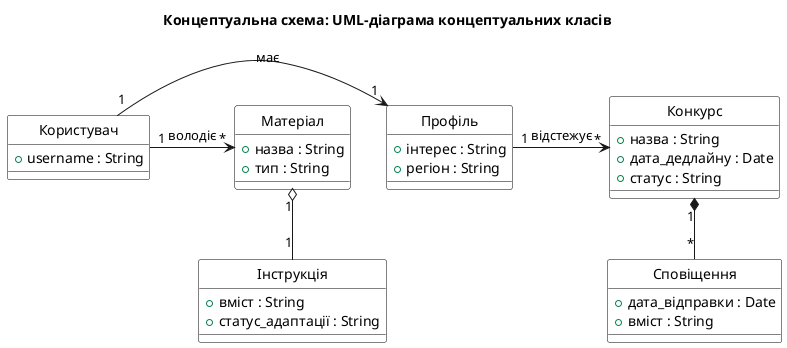 @startuml
title Концептуальна схема: UML-діаграма концептуальних класів

hide circle
skinparam class {
    BackgroundColor White
    BorderColor Black
}

' Класи
class Користувач {
    + username : String
}

class Профіль {
    + інтерес : String
    + регіон : String
}

class Конкурс {
    + назва : String
    + дата_дедлайну : Date
    + статус : String
}

class Сповіщення {
    + дата_відправки : Date
    + вміст : String
}

class Матеріал {
    + назва : String
    + тип : String
}

class Інструкція {
    + вміст : String
    + статус_адаптації : String
}

' Зв'язки
' 1. Користувач -> Профіль (1:1 Асоціація зі стрілкою)
Користувач "1" -> "1" Профіль : має

' 2. Користувач -> Матеріал (Асоціація зі стрілкою)
Користувач "1" -> "*" Матеріал : володіє

' 3. Профіль -> Конкурс (Асоціація зі стрілкою)
Профіль "1" -> "*" Конкурс : відстежує

' 4. Конкурс o-> Сповіщення (Композиція/Агрегація БЕЗ назви)
Конкурс "1" *-- "*" Сповіщення

' 5. Матеріал o-> Інструкція (Композиція/Агрегація БЕЗ назви)
Матеріал "1" o-- "1" Інструкція 

@enduml@startuml
title Концептуальна схема: UML-діаграма концептуальних класів

hide circle
skinparam class {
    BackgroundColor White
    BorderColor Black
}

' Класи
class Користувач {
    + username : String
}

class Профіль {
    + інтерес : String
    + регіон : String
}

class Конкурс {
    + назва : String
    + дата_дедлайну : Date
    + статус : String
}

class Сповіщення {
    + дата_відправки : Date
    + вміст : String
}

class Матеріал {
    + назва : String
    + тип : String
}

class Інструкція {
    + вміст : String
    + статус_адаптації : String
}

' Зв'язки
' 1. Користувач -> Профіль (1:1 Асоціація зі стрілкою)
Користувач "1" -> "1" Профіль : має

' 2. Користувач -> Матеріал (Асоціація зі стрілкою)
Користувач "1" -> "*" Матеріал : володіє

' 3. Профіль -> Конкурс (Асоціація зі стрілкою)
Профіль "1" -> "*" Конкурс : відстежує

' 4. Конкурс o-> Сповіщення (Композиція/Агрегація БЕЗ назви)
Конкурс "1" *-- "*" Сповіщення

' 5. Матеріал o-> Інструкція (Композиція/Агрегація БЕЗ назви)
Матеріал "1" o-- "1" Інструкція 

@enduml
